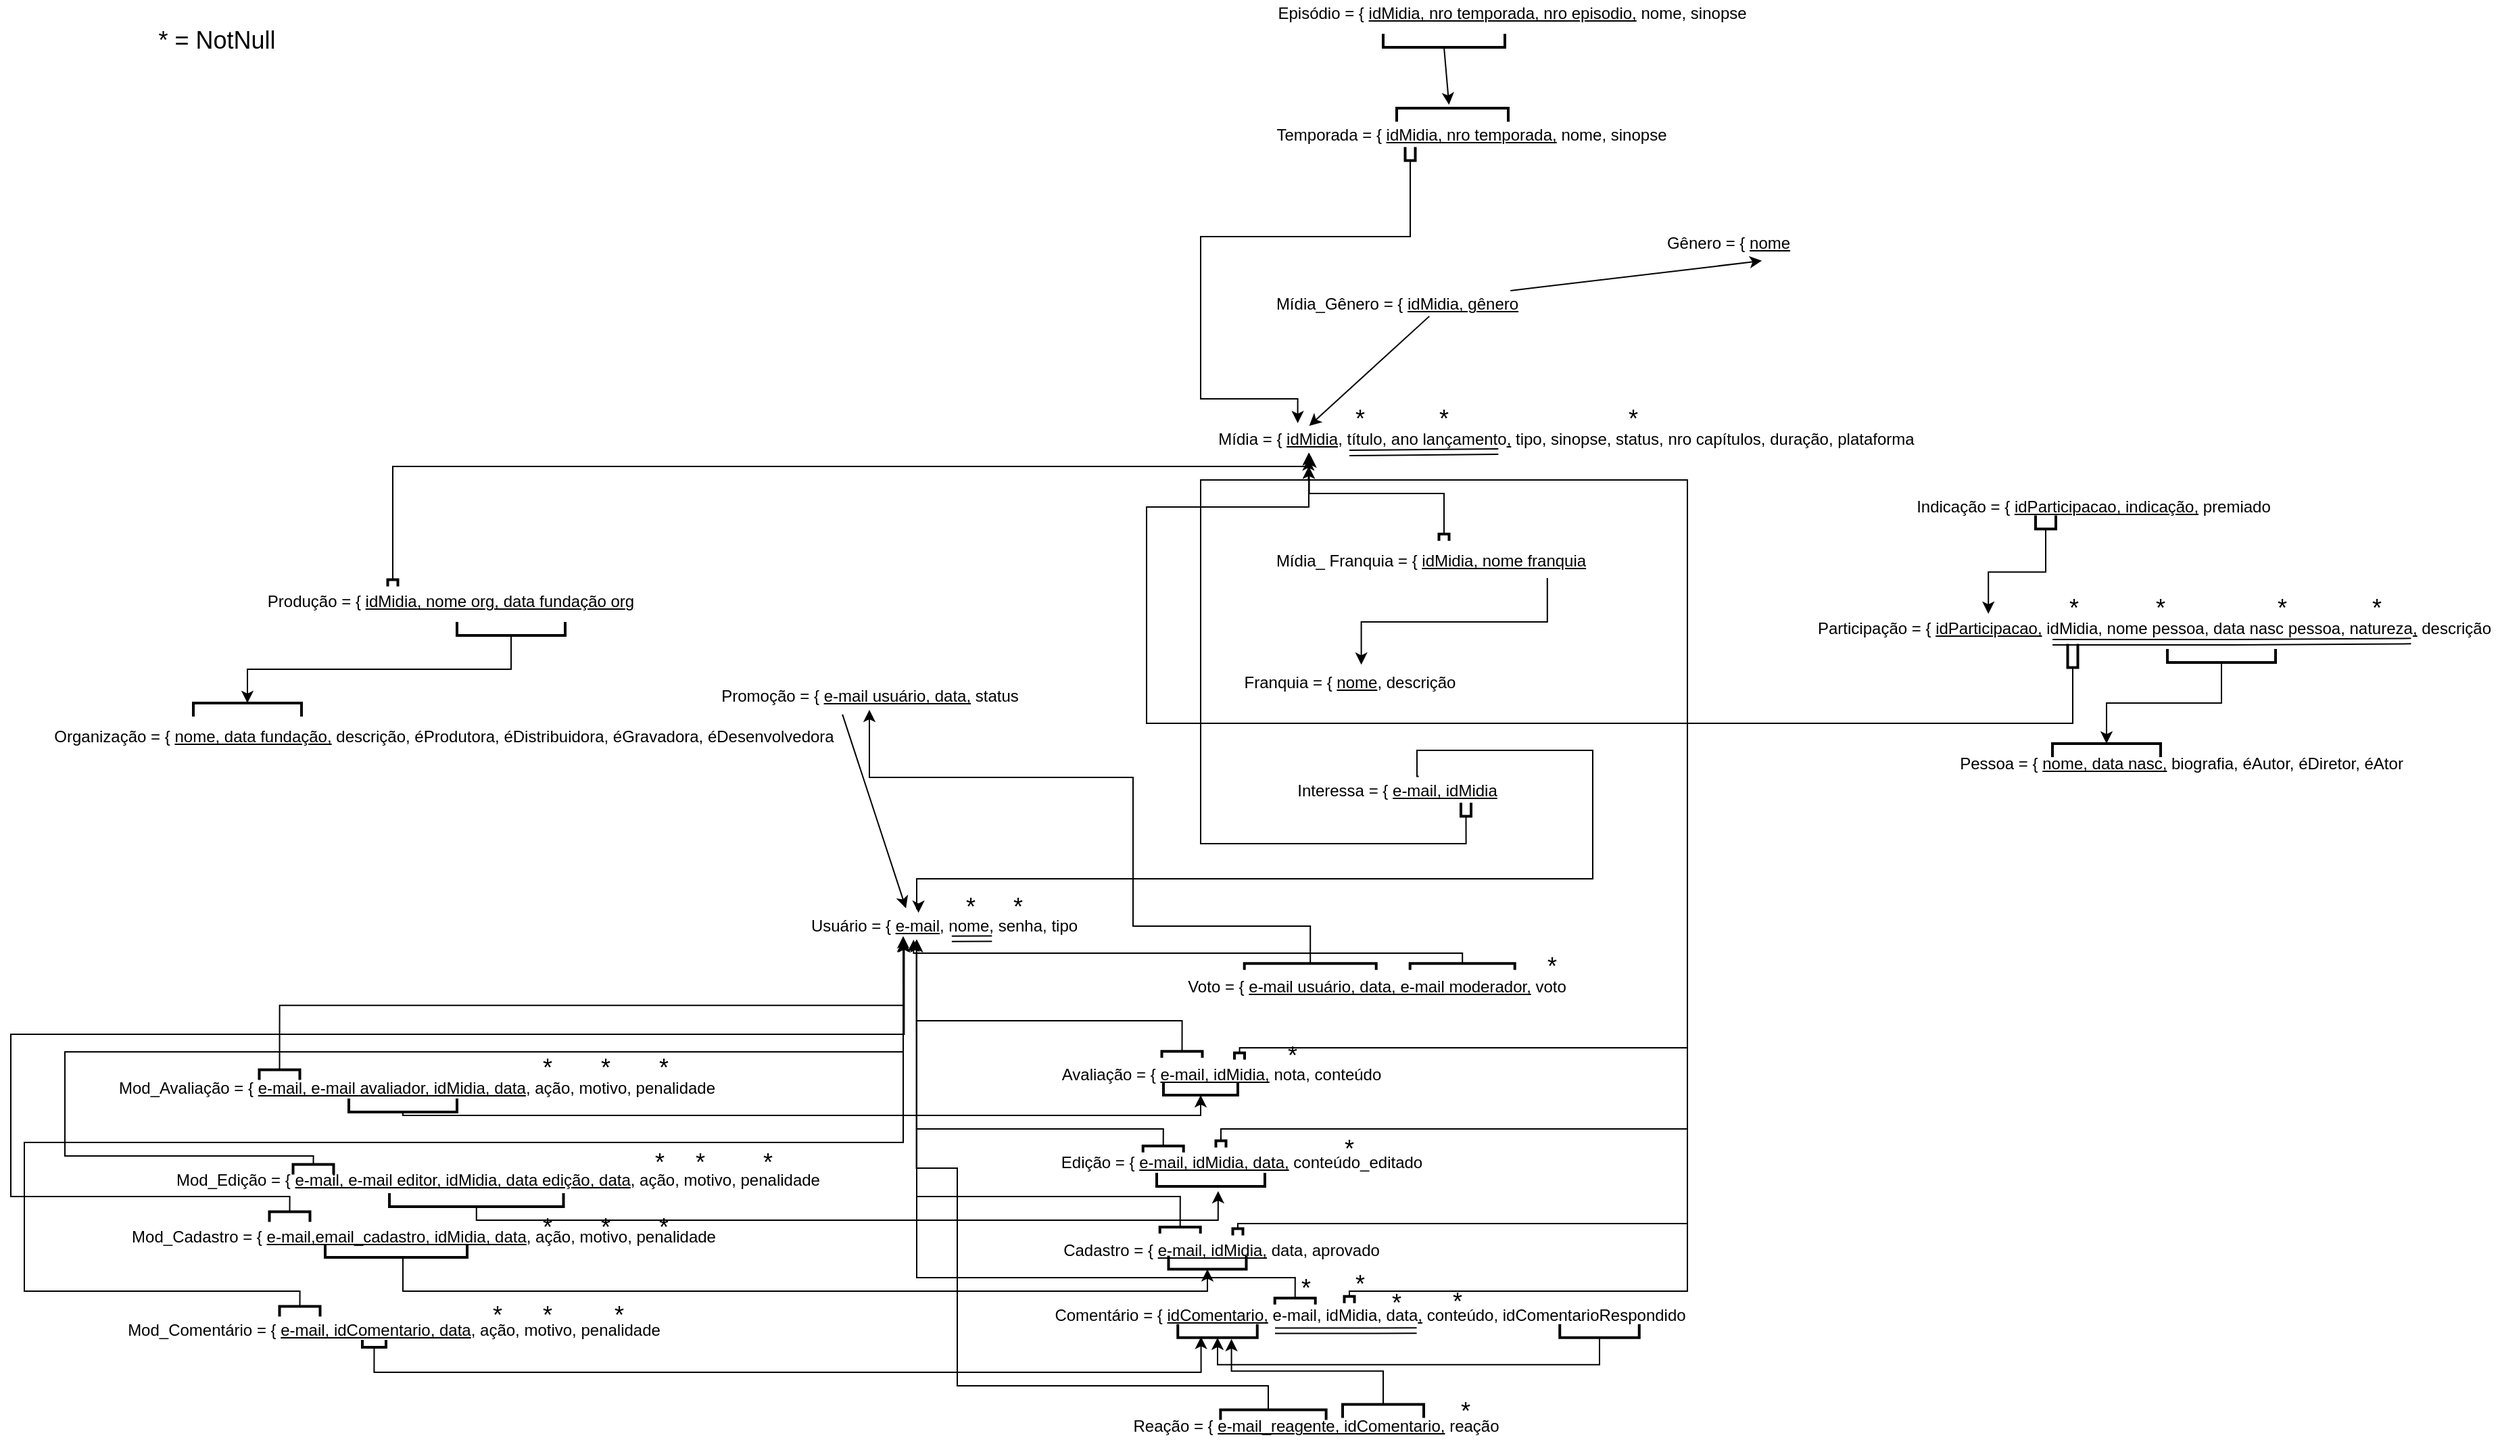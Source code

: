 <mxfile version="20.0.4" type="device"><diagram id="qE5OyiK95qdt-soTmMKB" name="Page-1"><mxGraphModel dx="1751" dy="1570" grid="1" gridSize="10" guides="1" tooltips="1" connect="1" arrows="1" fold="1" page="1" pageScale="1" pageWidth="827" pageHeight="1169" math="0" shadow="0"><root><mxCell id="0"/><mxCell id="1" parent="0"/><mxCell id="_xuwV5NtU6URQ3Fr9NLW-134" value="Usuário = { &lt;u&gt;e-mail&lt;/u&gt;, nome, senha, tipo" style="text;html=1;align=center;verticalAlign=middle;resizable=0;points=[];autosize=1;strokeColor=none;fillColor=none;" parent="1" vertex="1"><mxGeometry x="-240" y="530" width="220" height="20" as="geometry"/></mxCell><mxCell id="_xuwV5NtU6URQ3Fr9NLW-135" value="Mídia = { &lt;u&gt;idMidia&lt;/u&gt;,&amp;nbsp;título, ano lançamento&lt;u&gt;,&lt;/u&gt; tipo, sinopse, status, nro capítulos, duração, plataforma" style="text;html=1;align=center;verticalAlign=middle;resizable=0;points=[];autosize=1;strokeColor=none;fillColor=none;" parent="1" vertex="1"><mxGeometry x="65" y="170" width="530" height="20" as="geometry"/></mxCell><mxCell id="_xuwV5NtU6URQ3Fr9NLW-136" value="Gênero = { &lt;u&gt;nome&lt;br&gt;&lt;/u&gt;" style="text;html=1;align=center;verticalAlign=middle;resizable=0;points=[];autosize=1;strokeColor=none;fillColor=none;" parent="1" vertex="1"><mxGeometry x="395" y="25" width="110" height="20" as="geometry"/></mxCell><mxCell id="_xuwV5NtU6URQ3Fr9NLW-137" value="Temporada = { &lt;u&gt;idMidia, nro temporada,&lt;/u&gt; nome, sinopse" style="text;html=1;align=center;verticalAlign=middle;resizable=0;points=[];autosize=1;strokeColor=none;fillColor=none;" parent="1" vertex="1"><mxGeometry x="110" y="-55" width="300" height="20" as="geometry"/></mxCell><mxCell id="_xuwV5NtU6URQ3Fr9NLW-138" value="Episódio = { &lt;u&gt;idMidia, nro temporada, nro episodio,&lt;/u&gt; nome, sinopse" style="text;html=1;align=center;verticalAlign=middle;resizable=0;points=[];autosize=1;strokeColor=none;fillColor=none;" parent="1" vertex="1"><mxGeometry x="110" y="-145" width="360" height="20" as="geometry"/></mxCell><mxCell id="_xuwV5NtU6URQ3Fr9NLW-139" value="Franquia = { &lt;u&gt;nome&lt;/u&gt;, descrição" style="text;html=1;align=center;verticalAlign=middle;resizable=0;points=[];autosize=1;strokeColor=none;fillColor=none;" parent="1" vertex="1"><mxGeometry x="80" y="350" width="180" height="20" as="geometry"/></mxCell><mxCell id="_xuwV5NtU6URQ3Fr9NLW-140" value="Mídia_ Franquia = { &lt;u&gt;idMidia, nome franquia&lt;/u&gt;" style="text;html=1;align=center;verticalAlign=middle;resizable=0;points=[];autosize=1;strokeColor=none;fillColor=none;" parent="1" vertex="1"><mxGeometry x="110" y="260" width="240" height="20" as="geometry"/></mxCell><mxCell id="_xuwV5NtU6URQ3Fr9NLW-141" value="Pessoa = { &lt;u&gt;nome, data nasc,&lt;/u&gt; biografia, éAutor, éDiretor, éAtor" style="text;html=1;align=center;verticalAlign=middle;resizable=0;points=[];autosize=1;strokeColor=none;fillColor=none;" parent="1" vertex="1"><mxGeometry x="615" y="410" width="340" height="20" as="geometry"/></mxCell><mxCell id="_xuwV5NtU6URQ3Fr9NLW-144" value="Participação = { &lt;u&gt;idParticipacao,&lt;/u&gt; idMidia, nome pessoa, data nasc pessoa, natureza&lt;u&gt;,&lt;/u&gt; descrição" style="text;html=1;align=center;verticalAlign=middle;resizable=0;points=[];autosize=1;strokeColor=none;fillColor=none;" parent="1" vertex="1"><mxGeometry x="510" y="310" width="510" height="20" as="geometry"/></mxCell><mxCell id="_xuwV5NtU6URQ3Fr9NLW-145" value="Indicação = { &lt;u&gt;idParticipacao, indicação,&lt;/u&gt;&amp;nbsp;premiado" style="text;html=1;align=center;verticalAlign=middle;resizable=0;points=[];autosize=1;strokeColor=none;fillColor=none;" parent="1" vertex="1"><mxGeometry x="580" y="220" width="280" height="20" as="geometry"/></mxCell><mxCell id="_xuwV5NtU6URQ3Fr9NLW-146" value="Organização = { &lt;u&gt;nome, data fundação,&lt;/u&gt; descrição, éProdutora, éDistribuidora, éGravadora, éDesenvolvedora" style="text;html=1;align=center;verticalAlign=middle;resizable=0;points=[];autosize=1;strokeColor=none;fillColor=none;" parent="1" vertex="1"><mxGeometry x="-795" y="390" width="590" height="20" as="geometry"/></mxCell><mxCell id="_xuwV5NtU6URQ3Fr9NLW-148" value="Produção = { &lt;u&gt;idMidia, nome org, data fundação org&lt;/u&gt;" style="text;html=1;align=center;verticalAlign=middle;resizable=0;points=[];autosize=1;strokeColor=none;fillColor=none;" parent="1" vertex="1"><mxGeometry x="-640" y="290" width="290" height="20" as="geometry"/></mxCell><mxCell id="_xuwV5NtU6URQ3Fr9NLW-149" value="Avaliação = { &lt;u&gt;e-mail, idMidia,&lt;/u&gt; nota, conteúdo" style="text;html=1;align=center;verticalAlign=middle;resizable=0;points=[];autosize=1;strokeColor=none;fillColor=none;" parent="1" vertex="1"><mxGeometry x="-50" y="640" width="250" height="20" as="geometry"/></mxCell><mxCell id="_xuwV5NtU6URQ3Fr9NLW-153" value="Interessa = { &lt;u&gt;e-mail, idMidia&lt;/u&gt;" style="text;html=1;align=center;verticalAlign=middle;resizable=0;points=[];autosize=1;strokeColor=none;fillColor=none;" parent="1" vertex="1"><mxGeometry x="125" y="430" width="160" height="20" as="geometry"/></mxCell><mxCell id="_xuwV5NtU6URQ3Fr9NLW-154" value="Edição = { &lt;u&gt;e-mail, idMidia, data,&lt;/u&gt; conteúdo_editado" style="text;html=1;align=center;verticalAlign=middle;resizable=0;points=[];autosize=1;strokeColor=none;fillColor=none;" parent="1" vertex="1"><mxGeometry x="-50" y="705" width="280" height="20" as="geometry"/></mxCell><mxCell id="_xuwV5NtU6URQ3Fr9NLW-156" value="Cadastro = { &lt;u&gt;e-mail, idMidia,&lt;/u&gt; data, aprovado" style="text;html=1;align=center;verticalAlign=middle;resizable=0;points=[];autosize=1;strokeColor=none;fillColor=none;" parent="1" vertex="1"><mxGeometry x="-50" y="770" width="250" height="20" as="geometry"/></mxCell><mxCell id="_xuwV5NtU6URQ3Fr9NLW-157" value="Comentário = { &lt;u&gt;idComentario,&lt;/u&gt; e-mail, idMidia, data&lt;u&gt;,&lt;/u&gt; conteúdo, idComentarioRespondido" style="text;html=1;align=center;verticalAlign=middle;resizable=0;points=[];autosize=1;strokeColor=none;fillColor=none;" parent="1" vertex="1"><mxGeometry x="-60" y="812.5" width="490" height="30" as="geometry"/></mxCell><mxCell id="_xuwV5NtU6URQ3Fr9NLW-158" value="Reação = { &lt;u&gt;e-mail_reagente, idComentario,&lt;/u&gt; reação" style="text;html=1;align=center;verticalAlign=middle;resizable=0;points=[];autosize=1;strokeColor=none;fillColor=none;" parent="1" vertex="1"><mxGeometry y="895" width="290" height="30" as="geometry"/></mxCell><mxCell id="_xuwV5NtU6URQ3Fr9NLW-159" value="Promoção = { &lt;u&gt;e-mail usuário, data,&lt;/u&gt; status" style="text;html=1;align=center;verticalAlign=middle;resizable=0;points=[];autosize=1;strokeColor=none;fillColor=none;" parent="1" vertex="1"><mxGeometry x="-305" y="360" width="240" height="20" as="geometry"/></mxCell><mxCell id="_xuwV5NtU6URQ3Fr9NLW-160" value="Voto = { &lt;u&gt;e-mail usuário, data, e-mail moderador,&lt;/u&gt; voto" style="text;html=1;align=center;verticalAlign=middle;resizable=0;points=[];autosize=1;strokeColor=none;fillColor=none;" parent="1" vertex="1"><mxGeometry x="40" y="575" width="300" height="20" as="geometry"/></mxCell><mxCell id="_xuwV5NtU6URQ3Fr9NLW-161" value="Mod_Cadastro = { &lt;u&gt;e-mail,email_cadastro, idMidia, data&lt;/u&gt;, ação, motivo, penalidade" style="text;html=1;align=center;verticalAlign=middle;resizable=0;points=[];autosize=1;strokeColor=none;fillColor=none;" parent="1" vertex="1"><mxGeometry x="-740" y="760" width="450" height="20" as="geometry"/></mxCell><mxCell id="_xuwV5NtU6URQ3Fr9NLW-163" value="Mod_Edição = { &lt;u&gt;e-mail, e-mail editor, idMidia, data edição, data&lt;/u&gt;, ação, motivo, penalidade" style="text;html=1;align=center;verticalAlign=middle;resizable=0;points=[];autosize=1;strokeColor=none;fillColor=none;" parent="1" vertex="1"><mxGeometry x="-705" y="717.5" width="490" height="20" as="geometry"/></mxCell><mxCell id="_xuwV5NtU6URQ3Fr9NLW-164" value="Mod_Avaliação = { &lt;u&gt;e-mail, e-mail avaliador, idMidia, data&lt;/u&gt;, ação, motivo, penalidade" style="text;html=1;align=center;verticalAlign=middle;resizable=0;points=[];autosize=1;strokeColor=none;fillColor=none;" parent="1" vertex="1"><mxGeometry x="-750" y="650" width="460" height="20" as="geometry"/></mxCell><mxCell id="_xuwV5NtU6URQ3Fr9NLW-165" value="Mod_Comentário = { &lt;u&gt;e-mail, idComentario, data&lt;/u&gt;, ação, motivo, penalidade" style="text;html=1;align=center;verticalAlign=middle;resizable=0;points=[];autosize=1;strokeColor=none;fillColor=none;" parent="1" vertex="1"><mxGeometry x="-747.5" y="824.38" width="420" height="30" as="geometry"/></mxCell><mxCell id="_xuwV5NtU6URQ3Fr9NLW-212" value="" style="strokeWidth=2;html=1;shape=mxgraph.flowchart.annotation_1;align=left;pointerEvents=1;rotation=-90;" parent="1" vertex="1"><mxGeometry x="235" y="-160" width="10" height="90" as="geometry"/></mxCell><mxCell id="_xuwV5NtU6URQ3Fr9NLW-214" value="" style="strokeWidth=2;html=1;shape=mxgraph.flowchart.annotation_1;align=left;pointerEvents=1;rotation=90;" parent="1" vertex="1"><mxGeometry x="241.25" y="-101.25" width="10" height="82.5" as="geometry"/></mxCell><mxCell id="_xuwV5NtU6URQ3Fr9NLW-215" value="" style="endArrow=classic;html=1;rounded=0;exitX=0;exitY=0.5;exitDx=0;exitDy=0;exitPerimeter=0;entryX=-0.25;entryY=0.531;entryDx=0;entryDy=0;entryPerimeter=0;" parent="1" source="_xuwV5NtU6URQ3Fr9NLW-212" target="_xuwV5NtU6URQ3Fr9NLW-214" edge="1"><mxGeometry width="50" height="50" relative="1" as="geometry"><mxPoint x="-80" y="-75" as="sourcePoint"/><mxPoint x="-30" y="-125" as="targetPoint"/></mxGeometry></mxCell><mxCell id="_xuwV5NtU6URQ3Fr9NLW-221" value="" style="endArrow=classic;html=1;rounded=0;exitX=0.86;exitY=1.125;exitDx=0;exitDy=0;exitPerimeter=0;entryX=0.549;entryY=-0.167;entryDx=0;entryDy=0;entryPerimeter=0;edgeStyle=orthogonalEdgeStyle;" parent="1" source="_xuwV5NtU6URQ3Fr9NLW-140" target="_xuwV5NtU6URQ3Fr9NLW-139" edge="1"><mxGeometry width="50" height="50" relative="1" as="geometry"><mxPoint x="360" y="360" as="sourcePoint"/><mxPoint x="410" y="310" as="targetPoint"/></mxGeometry></mxCell><mxCell id="_xuwV5NtU6URQ3Fr9NLW-226" value="" style="strokeWidth=2;html=1;shape=mxgraph.flowchart.annotation_1;align=left;pointerEvents=1;rotation=-90;" parent="1" vertex="1"><mxGeometry x="810" y="300" width="10" height="80" as="geometry"/></mxCell><mxCell id="_xuwV5NtU6URQ3Fr9NLW-228" value="" style="strokeWidth=2;html=1;shape=mxgraph.flowchart.annotation_1;align=left;pointerEvents=1;rotation=90;" parent="1" vertex="1"><mxGeometry x="725" y="370" width="10" height="80" as="geometry"/></mxCell><mxCell id="_xuwV5NtU6URQ3Fr9NLW-231" value="" style="endArrow=classic;html=1;rounded=0;exitX=0;exitY=0.5;exitDx=0;exitDy=0;exitPerimeter=0;entryX=0;entryY=0.5;entryDx=0;entryDy=0;entryPerimeter=0;edgeStyle=orthogonalEdgeStyle;" parent="1" source="_xuwV5NtU6URQ3Fr9NLW-226" target="_xuwV5NtU6URQ3Fr9NLW-228" edge="1"><mxGeometry width="50" height="50" relative="1" as="geometry"><mxPoint x="890" y="410" as="sourcePoint"/><mxPoint x="940" y="360" as="targetPoint"/></mxGeometry></mxCell><mxCell id="s0tvifd_uPeFzUrOYhh6-64" style="edgeStyle=orthogonalEdgeStyle;rounded=0;orthogonalLoop=1;jettySize=auto;html=1;exitX=0;exitY=0.5;exitDx=0;exitDy=0;exitPerimeter=0;entryX=0.26;entryY=-0.052;entryDx=0;entryDy=0;entryPerimeter=0;" parent="1" source="_xuwV5NtU6URQ3Fr9NLW-233" target="_xuwV5NtU6URQ3Fr9NLW-144" edge="1"><mxGeometry relative="1" as="geometry"/></mxCell><mxCell id="_xuwV5NtU6URQ3Fr9NLW-233" value="" style="strokeWidth=2;html=1;shape=mxgraph.flowchart.annotation_1;align=left;pointerEvents=1;rotation=-90;" parent="1" vertex="1"><mxGeometry x="680" y="233.75" width="10" height="15" as="geometry"/></mxCell><mxCell id="_xuwV5NtU6URQ3Fr9NLW-244" style="edgeStyle=orthogonalEdgeStyle;rounded=0;orthogonalLoop=1;jettySize=auto;html=1;exitX=0;exitY=0.5;exitDx=0;exitDy=0;exitPerimeter=0;entryX=0;entryY=0.5;entryDx=0;entryDy=0;entryPerimeter=0;" parent="1" source="_xuwV5NtU6URQ3Fr9NLW-240" target="_xuwV5NtU6URQ3Fr9NLW-242" edge="1"><mxGeometry relative="1" as="geometry"/></mxCell><mxCell id="_xuwV5NtU6URQ3Fr9NLW-240" value="" style="strokeWidth=2;html=1;shape=mxgraph.flowchart.annotation_1;align=left;pointerEvents=1;rotation=-90;" parent="1" vertex="1"><mxGeometry x="-455" y="280" width="10" height="80" as="geometry"/></mxCell><mxCell id="_xuwV5NtU6URQ3Fr9NLW-242" value="" style="strokeWidth=2;html=1;shape=mxgraph.flowchart.annotation_1;align=left;pointerEvents=1;rotation=90;" parent="1" vertex="1"><mxGeometry x="-650" y="340" width="10" height="80" as="geometry"/></mxCell><mxCell id="_xuwV5NtU6URQ3Fr9NLW-248" value="" style="endArrow=classic;html=1;rounded=0;exitX=0.602;exitY=-0.036;exitDx=0;exitDy=0;exitPerimeter=0;entryX=0.415;entryY=0.008;entryDx=0;entryDy=0;entryPerimeter=0;edgeStyle=orthogonalEdgeStyle;" parent="1" source="_xuwV5NtU6URQ3Fr9NLW-153" target="_xuwV5NtU6URQ3Fr9NLW-134" edge="1"><mxGeometry width="50" height="50" relative="1" as="geometry"><mxPoint x="310" y="430" as="sourcePoint"/><mxPoint x="170" y="550" as="targetPoint"/><Array as="points"><mxPoint x="220" y="429"/><mxPoint x="220" y="410"/><mxPoint x="350" y="410"/><mxPoint x="350" y="505"/><mxPoint x="-150" y="505"/><mxPoint x="-150" y="527"/><mxPoint x="-149" y="527"/></Array></mxGeometry></mxCell><mxCell id="_xuwV5NtU6URQ3Fr9NLW-282" value="" style="strokeWidth=2;html=1;shape=mxgraph.flowchart.annotation_1;align=left;pointerEvents=1;rotation=-90;" parent="1" vertex="1"><mxGeometry x="55" y="632.5" width="10" height="55" as="geometry"/></mxCell><mxCell id="_xuwV5NtU6URQ3Fr9NLW-284" value="" style="strokeWidth=2;html=1;shape=mxgraph.flowchart.annotation_1;align=left;pointerEvents=1;rotation=-90;" parent="1" vertex="1"><mxGeometry x="62.5" y="687.5" width="10" height="80" as="geometry"/></mxCell><mxCell id="_xuwV5NtU6URQ3Fr9NLW-285" value="" style="strokeWidth=2;html=1;shape=mxgraph.flowchart.annotation_1;align=left;pointerEvents=1;rotation=-90;" parent="1" vertex="1"><mxGeometry x="60" y="760" width="10" height="57.5" as="geometry"/></mxCell><mxCell id="_xuwV5NtU6URQ3Fr9NLW-287" value="" style="strokeWidth=2;html=1;shape=mxgraph.flowchart.annotation_1;align=left;pointerEvents=1;rotation=-90;" parent="1" vertex="1"><mxGeometry x="67.5" y="810" width="10" height="58.75" as="geometry"/></mxCell><mxCell id="_xuwV5NtU6URQ3Fr9NLW-288" value="" style="strokeWidth=2;html=1;shape=mxgraph.flowchart.annotation_1;align=left;pointerEvents=1;rotation=-90;" parent="1" vertex="1"><mxGeometry x="-554.07" y="840" width="5.62" height="17.5" as="geometry"/></mxCell><mxCell id="_xuwV5NtU6URQ3Fr9NLW-290" value="" style="strokeWidth=2;html=1;shape=mxgraph.flowchart.annotation_1;align=left;pointerEvents=1;rotation=-90;" parent="1" vertex="1"><mxGeometry x="-540" y="727.5" width="10" height="105" as="geometry"/></mxCell><mxCell id="_xuwV5NtU6URQ3Fr9NLW-291" value="" style="strokeWidth=2;html=1;shape=mxgraph.flowchart.annotation_1;align=left;pointerEvents=1;rotation=-90;" parent="1" vertex="1"><mxGeometry x="-480.62" y="678.13" width="10" height="128.75" as="geometry"/></mxCell><mxCell id="_xuwV5NtU6URQ3Fr9NLW-292" value="" style="strokeWidth=2;html=1;shape=mxgraph.flowchart.annotation_1;align=left;pointerEvents=1;rotation=-90;" parent="1" vertex="1"><mxGeometry x="-535" y="632.5" width="10" height="80" as="geometry"/></mxCell><mxCell id="_xuwV5NtU6URQ3Fr9NLW-293" value="" style="endArrow=classic;html=1;rounded=0;exitX=0;exitY=0.5;exitDx=0;exitDy=0;exitPerimeter=0;entryX=0;entryY=0.5;entryDx=0;entryDy=0;entryPerimeter=0;edgeStyle=orthogonalEdgeStyle;" parent="1" source="_xuwV5NtU6URQ3Fr9NLW-292" target="_xuwV5NtU6URQ3Fr9NLW-282" edge="1"><mxGeometry width="50" height="50" relative="1" as="geometry"><mxPoint x="-330" y="600" as="sourcePoint"/><mxPoint x="-280" y="550" as="targetPoint"/><Array as="points"><mxPoint x="60" y="680"/></Array></mxGeometry></mxCell><mxCell id="_xuwV5NtU6URQ3Fr9NLW-295" value="" style="endArrow=classic;html=1;rounded=0;exitX=0;exitY=0.5;exitDx=0;exitDy=0;exitPerimeter=0;entryX=-0.35;entryY=0.568;entryDx=0;entryDy=0;entryPerimeter=0;edgeStyle=orthogonalEdgeStyle;" parent="1" source="_xuwV5NtU6URQ3Fr9NLW-291" target="_xuwV5NtU6URQ3Fr9NLW-284" edge="1"><mxGeometry width="50" height="50" relative="1" as="geometry"><mxPoint x="-270" y="630" as="sourcePoint"/><mxPoint x="-220" y="580" as="targetPoint"/></mxGeometry></mxCell><mxCell id="_xuwV5NtU6URQ3Fr9NLW-296" value="" style="endArrow=classic;html=1;rounded=0;exitX=0;exitY=0.5;exitDx=0;exitDy=0;exitPerimeter=0;entryX=0;entryY=0.5;entryDx=0;entryDy=0;entryPerimeter=0;edgeStyle=orthogonalEdgeStyle;" parent="1" source="_xuwV5NtU6URQ3Fr9NLW-290" target="_xuwV5NtU6URQ3Fr9NLW-285" edge="1"><mxGeometry width="50" height="50" relative="1" as="geometry"><mxPoint x="-210" y="610" as="sourcePoint"/><mxPoint x="-160" y="560" as="targetPoint"/><Array as="points"><mxPoint x="-530" y="785"/><mxPoint x="-530" y="810"/><mxPoint x="65" y="810"/></Array></mxGeometry></mxCell><mxCell id="_xuwV5NtU6URQ3Fr9NLW-297" value="" style="endArrow=classic;html=1;rounded=0;exitX=0;exitY=0.5;exitDx=0;exitDy=0;exitPerimeter=0;entryX=0.061;entryY=0.292;entryDx=0;entryDy=0;entryPerimeter=0;edgeStyle=orthogonalEdgeStyle;" parent="1" source="_xuwV5NtU6URQ3Fr9NLW-288" target="_xuwV5NtU6URQ3Fr9NLW-287" edge="1"><mxGeometry width="50" height="50" relative="1" as="geometry"><mxPoint x="-260" y="620" as="sourcePoint"/><mxPoint x="-210" y="570" as="targetPoint"/><Array as="points"><mxPoint x="-493" y="870"/><mxPoint x="60" y="870"/><mxPoint x="60" y="844"/></Array></mxGeometry></mxCell><mxCell id="_xuwV5NtU6URQ3Fr9NLW-300" style="edgeStyle=orthogonalEdgeStyle;rounded=0;orthogonalLoop=1;jettySize=auto;html=1;exitX=0;exitY=0.5;exitDx=0;exitDy=0;exitPerimeter=0;entryX=-0.1;entryY=0.675;entryDx=0;entryDy=0;entryPerimeter=0;" parent="1" source="_xuwV5NtU6URQ3Fr9NLW-299" target="_xuwV5NtU6URQ3Fr9NLW-287" edge="1"><mxGeometry relative="1" as="geometry"/></mxCell><mxCell id="_xuwV5NtU6URQ3Fr9NLW-299" value="" style="strokeWidth=2;html=1;shape=mxgraph.flowchart.annotation_1;align=left;pointerEvents=1;rotation=90;" parent="1" vertex="1"><mxGeometry x="190" y="868.75" width="10" height="60" as="geometry"/></mxCell><mxCell id="_xuwV5NtU6URQ3Fr9NLW-301" value="" style="endArrow=classic;html=1;rounded=0;exitX=0.417;exitY=1.172;exitDx=0;exitDy=0;exitPerimeter=0;entryX=0.373;entryY=-0.158;entryDx=0;entryDy=0;entryPerimeter=0;" parent="1" source="_xuwV5NtU6URQ3Fr9NLW-159" target="_xuwV5NtU6URQ3Fr9NLW-134" edge="1"><mxGeometry width="50" height="50" relative="1" as="geometry"><mxPoint x="-300" y="570" as="sourcePoint"/><mxPoint x="-250" y="520" as="targetPoint"/></mxGeometry></mxCell><mxCell id="s0tvifd_uPeFzUrOYhh6-1" value="Mídia_Gênero = { &lt;u&gt;idMidia, gênero&lt;br&gt;&lt;/u&gt;" style="text;html=1;align=center;verticalAlign=middle;resizable=0;points=[];autosize=1;strokeColor=none;fillColor=none;" parent="1" vertex="1"><mxGeometry x="110" y="70" width="190" height="20" as="geometry"/></mxCell><mxCell id="s0tvifd_uPeFzUrOYhh6-2" value="" style="endArrow=classic;html=1;rounded=0;entryX=0.728;entryY=1.144;entryDx=0;entryDy=0;entryPerimeter=0;" parent="1" source="s0tvifd_uPeFzUrOYhh6-1" target="_xuwV5NtU6URQ3Fr9NLW-136" edge="1"><mxGeometry width="50" height="50" relative="1" as="geometry"><mxPoint x="315" y="70" as="sourcePoint"/><mxPoint x="365" y="20" as="targetPoint"/></mxGeometry></mxCell><mxCell id="s0tvifd_uPeFzUrOYhh6-8" style="edgeStyle=orthogonalEdgeStyle;rounded=0;orthogonalLoop=1;jettySize=auto;html=1;exitX=0;exitY=0.5;exitDx=0;exitDy=0;exitPerimeter=0;" parent="1" source="s0tvifd_uPeFzUrOYhh6-7" edge="1"><mxGeometry relative="1" as="geometry"><mxPoint x="-160" y="550" as="targetPoint"/></mxGeometry></mxCell><mxCell id="s0tvifd_uPeFzUrOYhh6-7" value="" style="strokeWidth=2;html=1;shape=mxgraph.flowchart.annotation_1;align=left;pointerEvents=1;rotation=90;" parent="1" vertex="1"><mxGeometry x="-625" y="635" width="7.5" height="30" as="geometry"/></mxCell><mxCell id="s0tvifd_uPeFzUrOYhh6-10" style="edgeStyle=orthogonalEdgeStyle;rounded=0;orthogonalLoop=1;jettySize=auto;html=1;exitX=0;exitY=0.5;exitDx=0;exitDy=0;exitPerimeter=0;" parent="1" source="s0tvifd_uPeFzUrOYhh6-9" edge="1"><mxGeometry relative="1" as="geometry"><mxPoint x="-160" y="550" as="targetPoint"/><Array as="points"><mxPoint x="-596" y="710"/><mxPoint x="-780" y="710"/><mxPoint x="-780" y="633"/><mxPoint x="-160" y="633"/></Array></mxGeometry></mxCell><mxCell id="s0tvifd_uPeFzUrOYhh6-9" value="" style="strokeWidth=2;html=1;shape=mxgraph.flowchart.annotation_1;align=left;pointerEvents=1;rotation=90;" parent="1" vertex="1"><mxGeometry x="-600" y="705" width="7.5" height="30" as="geometry"/></mxCell><mxCell id="s0tvifd_uPeFzUrOYhh6-14" style="edgeStyle=orthogonalEdgeStyle;rounded=0;orthogonalLoop=1;jettySize=auto;html=1;exitX=0;exitY=0.5;exitDx=0;exitDy=0;exitPerimeter=0;entryX=0.367;entryY=1.02;entryDx=0;entryDy=0;entryPerimeter=0;" parent="1" source="s0tvifd_uPeFzUrOYhh6-11" target="_xuwV5NtU6URQ3Fr9NLW-134" edge="1"><mxGeometry relative="1" as="geometry"><Array as="points"><mxPoint x="-614" y="740"/><mxPoint x="-820" y="740"/><mxPoint x="-820" y="620"/><mxPoint x="-159" y="620"/></Array></mxGeometry></mxCell><mxCell id="s0tvifd_uPeFzUrOYhh6-11" value="" style="strokeWidth=2;html=1;shape=mxgraph.flowchart.annotation_1;align=left;pointerEvents=1;rotation=90;" parent="1" vertex="1"><mxGeometry x="-617.5" y="740" width="7.5" height="30" as="geometry"/></mxCell><mxCell id="s0tvifd_uPeFzUrOYhh6-15" style="edgeStyle=orthogonalEdgeStyle;rounded=0;orthogonalLoop=1;jettySize=auto;html=1;exitX=0;exitY=0.5;exitDx=0;exitDy=0;exitPerimeter=0;" parent="1" source="s0tvifd_uPeFzUrOYhh6-12" edge="1"><mxGeometry relative="1" as="geometry"><mxPoint x="-160" y="547.34" as="targetPoint"/><Array as="points"><mxPoint x="-606" y="810"/><mxPoint x="-810" y="810"/><mxPoint x="-810" y="700"/><mxPoint x="-160" y="700"/></Array></mxGeometry></mxCell><mxCell id="s0tvifd_uPeFzUrOYhh6-12" value="" style="strokeWidth=2;html=1;shape=mxgraph.flowchart.annotation_1;align=left;pointerEvents=1;rotation=90;" parent="1" vertex="1"><mxGeometry x="-610" y="810" width="7.5" height="30" as="geometry"/></mxCell><mxCell id="s0tvifd_uPeFzUrOYhh6-17" style="edgeStyle=orthogonalEdgeStyle;rounded=0;orthogonalLoop=1;jettySize=auto;html=1;exitX=0;exitY=0.5;exitDx=0;exitDy=0;exitPerimeter=0;entryX=0.408;entryY=1;entryDx=0;entryDy=0;entryPerimeter=0;" parent="1" source="s0tvifd_uPeFzUrOYhh6-16" target="_xuwV5NtU6URQ3Fr9NLW-134" edge="1"><mxGeometry relative="1" as="geometry"><Array as="points"><mxPoint x="110" y="898"/><mxPoint x="110" y="880"/><mxPoint x="-120" y="880"/><mxPoint x="-120" y="719"/><mxPoint x="-150" y="719"/></Array></mxGeometry></mxCell><mxCell id="s0tvifd_uPeFzUrOYhh6-16" value="" style="strokeWidth=2;html=1;shape=mxgraph.flowchart.annotation_1;align=left;pointerEvents=1;rotation=90;" parent="1" vertex="1"><mxGeometry x="110" y="862.5" width="7.5" height="78.12" as="geometry"/></mxCell><mxCell id="s0tvifd_uPeFzUrOYhh6-19" style="edgeStyle=orthogonalEdgeStyle;rounded=0;orthogonalLoop=1;jettySize=auto;html=1;exitX=0;exitY=0.5;exitDx=0;exitDy=0;exitPerimeter=0;" parent="1" source="s0tvifd_uPeFzUrOYhh6-18" edge="1"><mxGeometry relative="1" as="geometry"><mxPoint x="-150" y="550" as="targetPoint"/><Array as="points"><mxPoint x="130" y="800"/><mxPoint x="-150" y="800"/></Array></mxGeometry></mxCell><mxCell id="s0tvifd_uPeFzUrOYhh6-18" value="" style="strokeWidth=2;html=1;shape=mxgraph.flowchart.annotation_1;align=left;pointerEvents=1;rotation=90;" parent="1" vertex="1"><mxGeometry x="127.5" y="802.5" width="4.7" height="30" as="geometry"/></mxCell><mxCell id="s0tvifd_uPeFzUrOYhh6-21" style="edgeStyle=orthogonalEdgeStyle;rounded=0;orthogonalLoop=1;jettySize=auto;html=1;exitX=0;exitY=0.5;exitDx=0;exitDy=0;exitPerimeter=0;" parent="1" source="s0tvifd_uPeFzUrOYhh6-20" edge="1"><mxGeometry relative="1" as="geometry"><mxPoint x="-150" y="550" as="targetPoint"/><Array as="points"><mxPoint x="45" y="740"/><mxPoint x="-150" y="740"/></Array></mxGeometry></mxCell><mxCell id="s0tvifd_uPeFzUrOYhh6-20" value="" style="strokeWidth=2;html=1;shape=mxgraph.flowchart.annotation_1;align=left;pointerEvents=1;rotation=90;" parent="1" vertex="1"><mxGeometry x="42.5" y="750" width="4.7" height="30" as="geometry"/></mxCell><mxCell id="s0tvifd_uPeFzUrOYhh6-23" style="edgeStyle=orthogonalEdgeStyle;rounded=0;orthogonalLoop=1;jettySize=auto;html=1;exitX=0;exitY=0.5;exitDx=0;exitDy=0;exitPerimeter=0;" parent="1" source="s0tvifd_uPeFzUrOYhh6-22" edge="1"><mxGeometry relative="1" as="geometry"><mxPoint x="-150" y="550" as="targetPoint"/><Array as="points"><mxPoint x="32" y="690"/><mxPoint x="-150" y="690"/></Array></mxGeometry></mxCell><mxCell id="s0tvifd_uPeFzUrOYhh6-22" value="" style="strokeWidth=2;html=1;shape=mxgraph.flowchart.annotation_1;align=left;pointerEvents=1;rotation=90;" parent="1" vertex="1"><mxGeometry x="30.0" y="690" width="4.7" height="30" as="geometry"/></mxCell><mxCell id="s0tvifd_uPeFzUrOYhh6-25" style="edgeStyle=orthogonalEdgeStyle;rounded=0;orthogonalLoop=1;jettySize=auto;html=1;exitX=0;exitY=0.5;exitDx=0;exitDy=0;exitPerimeter=0;" parent="1" source="s0tvifd_uPeFzUrOYhh6-24" edge="1"><mxGeometry relative="1" as="geometry"><mxPoint x="-150" y="550" as="targetPoint"/><Array as="points"><mxPoint x="46" y="610"/><mxPoint x="-150" y="610"/></Array></mxGeometry></mxCell><mxCell id="s0tvifd_uPeFzUrOYhh6-24" value="" style="strokeWidth=2;html=1;shape=mxgraph.flowchart.annotation_1;align=left;pointerEvents=1;rotation=90;" parent="1" vertex="1"><mxGeometry x="43.9" y="620" width="4.7" height="30" as="geometry"/></mxCell><mxCell id="fCMXpYmMHDyI6GsVIQt--9" style="edgeStyle=orthogonalEdgeStyle;rounded=0;orthogonalLoop=1;jettySize=auto;html=1;exitX=0;exitY=0.5;exitDx=0;exitDy=0;exitPerimeter=0;" parent="1" source="s0tvifd_uPeFzUrOYhh6-26" target="_xuwV5NtU6URQ3Fr9NLW-159" edge="1"><mxGeometry relative="1" as="geometry"><mxPoint x="-170" y="400" as="targetPoint"/><Array as="points"><mxPoint x="141" y="540"/><mxPoint x="10" y="540"/><mxPoint x="10" y="430"/><mxPoint x="-185" y="430"/></Array></mxGeometry></mxCell><mxCell id="s0tvifd_uPeFzUrOYhh6-26" value="" style="strokeWidth=2;html=1;shape=mxgraph.flowchart.annotation_1;align=left;pointerEvents=1;rotation=90;" parent="1" vertex="1"><mxGeometry x="138.75" y="521.25" width="4.7" height="97.5" as="geometry"/></mxCell><mxCell id="s0tvifd_uPeFzUrOYhh6-29" style="edgeStyle=orthogonalEdgeStyle;rounded=0;orthogonalLoop=1;jettySize=auto;html=1;exitX=0;exitY=0.5;exitDx=0;exitDy=0;exitPerimeter=0;" parent="1" source="s0tvifd_uPeFzUrOYhh6-28" edge="1"><mxGeometry relative="1" as="geometry"><mxPoint x="-152.333" y="550" as="targetPoint"/><Array as="points"><mxPoint x="254" y="560"/><mxPoint x="-152" y="560"/></Array></mxGeometry></mxCell><mxCell id="s0tvifd_uPeFzUrOYhh6-28" value="" style="strokeWidth=2;html=1;shape=mxgraph.flowchart.annotation_1;align=left;pointerEvents=1;rotation=90;" parent="1" vertex="1"><mxGeometry x="251.25" y="531.25" width="4.7" height="77.5" as="geometry"/></mxCell><mxCell id="s0tvifd_uPeFzUrOYhh6-36" value="" style="endArrow=classic;html=1;rounded=0;exitX=0.627;exitY=0.947;exitDx=0;exitDy=0;exitPerimeter=0;entryX=0.142;entryY=0;entryDx=0;entryDy=0;entryPerimeter=0;" parent="1" source="s0tvifd_uPeFzUrOYhh6-1" target="_xuwV5NtU6URQ3Fr9NLW-135" edge="1"><mxGeometry width="50" height="50" relative="1" as="geometry"><mxPoint x="150" y="100" as="sourcePoint"/><mxPoint x="153.692" y="142.5" as="targetPoint"/></mxGeometry></mxCell><mxCell id="s0tvifd_uPeFzUrOYhh6-38" style="edgeStyle=orthogonalEdgeStyle;rounded=0;orthogonalLoop=1;jettySize=auto;html=1;exitX=0;exitY=0.5;exitDx=0;exitDy=0;exitPerimeter=0;entryX=0.126;entryY=-0.103;entryDx=0;entryDy=0;entryPerimeter=0;" parent="1" source="s0tvifd_uPeFzUrOYhh6-37" target="_xuwV5NtU6URQ3Fr9NLW-135" edge="1"><mxGeometry relative="1" as="geometry"><Array as="points"><mxPoint x="215" y="30"/><mxPoint x="60" y="30"/><mxPoint x="60" y="150"/><mxPoint x="132" y="150"/></Array></mxGeometry></mxCell><mxCell id="s0tvifd_uPeFzUrOYhh6-37" value="" style="strokeWidth=2;html=1;shape=mxgraph.flowchart.annotation_1;align=left;pointerEvents=1;rotation=90;direction=west;" parent="1" vertex="1"><mxGeometry x="210" y="-35" width="10" height="7.5" as="geometry"/></mxCell><mxCell id="s0tvifd_uPeFzUrOYhh6-42" style="edgeStyle=orthogonalEdgeStyle;rounded=0;orthogonalLoop=1;jettySize=auto;html=1;exitX=0;exitY=0.5;exitDx=0;exitDy=0;exitPerimeter=0;entryX=0.142;entryY=1;entryDx=0;entryDy=0;entryPerimeter=0;" parent="1" source="s0tvifd_uPeFzUrOYhh6-39" target="_xuwV5NtU6URQ3Fr9NLW-135" edge="1"><mxGeometry relative="1" as="geometry"/></mxCell><mxCell id="s0tvifd_uPeFzUrOYhh6-39" value="" style="strokeWidth=2;html=1;shape=mxgraph.flowchart.annotation_1;align=left;pointerEvents=1;rotation=90;direction=east;" parent="1" vertex="1"><mxGeometry x="237.5" y="248.75" width="5" height="7.5" as="geometry"/></mxCell><mxCell id="s0tvifd_uPeFzUrOYhh6-44" style="edgeStyle=orthogonalEdgeStyle;rounded=0;orthogonalLoop=1;jettySize=auto;html=1;exitX=0;exitY=0.5;exitDx=0;exitDy=0;exitPerimeter=0;entryX=0.141;entryY=1.2;entryDx=0;entryDy=0;entryPerimeter=0;" parent="1" source="s0tvifd_uPeFzUrOYhh6-43" target="_xuwV5NtU6URQ3Fr9NLW-135" edge="1"><mxGeometry relative="1" as="geometry"><Array as="points"><mxPoint x="256" y="479"/><mxPoint x="60" y="479"/><mxPoint x="60" y="210"/><mxPoint x="140" y="210"/></Array></mxGeometry></mxCell><mxCell id="s0tvifd_uPeFzUrOYhh6-43" value="" style="strokeWidth=2;html=1;shape=mxgraph.flowchart.annotation_1;align=left;pointerEvents=1;rotation=90;direction=west;" parent="1" vertex="1"><mxGeometry x="251.25" y="450" width="10" height="7.5" as="geometry"/></mxCell><mxCell id="s0tvifd_uPeFzUrOYhh6-47" style="edgeStyle=orthogonalEdgeStyle;rounded=0;orthogonalLoop=1;jettySize=auto;html=1;exitX=0;exitY=0.5;exitDx=0;exitDy=0;exitPerimeter=0;entryX=0.144;entryY=1.097;entryDx=0;entryDy=0;entryPerimeter=0;" parent="1" source="s0tvifd_uPeFzUrOYhh6-46" target="_xuwV5NtU6URQ3Fr9NLW-135" edge="1"><mxGeometry relative="1" as="geometry"><Array as="points"><mxPoint x="-537" y="200"/><mxPoint x="141" y="200"/></Array></mxGeometry></mxCell><mxCell id="s0tvifd_uPeFzUrOYhh6-46" value="" style="strokeWidth=2;html=1;shape=mxgraph.flowchart.annotation_1;align=left;pointerEvents=1;rotation=90;direction=east;" parent="1" vertex="1"><mxGeometry x="-540" y="282.5" width="5" height="7.5" as="geometry"/></mxCell><mxCell id="s0tvifd_uPeFzUrOYhh6-49" style="edgeStyle=orthogonalEdgeStyle;rounded=0;orthogonalLoop=1;jettySize=auto;html=1;exitX=0;exitY=0.5;exitDx=0;exitDy=0;exitPerimeter=0;" parent="1" source="s0tvifd_uPeFzUrOYhh6-48" edge="1"><mxGeometry relative="1" as="geometry"><mxPoint x="140" y="190" as="targetPoint"/><Array as="points"><mxPoint x="705" y="390"/><mxPoint x="20" y="390"/><mxPoint x="20" y="230"/><mxPoint x="140" y="230"/></Array></mxGeometry></mxCell><mxCell id="s0tvifd_uPeFzUrOYhh6-48" value="" style="strokeWidth=2;html=1;shape=mxgraph.flowchart.annotation_1;align=left;pointerEvents=1;rotation=90;direction=west;" parent="1" vertex="1"><mxGeometry x="696.25" y="336.25" width="17.5" height="7.5" as="geometry"/></mxCell><mxCell id="s0tvifd_uPeFzUrOYhh6-50" value="" style="shape=link;html=1;rounded=0;entryX=0.406;entryY=0.948;entryDx=0;entryDy=0;entryPerimeter=0;" parent="1" target="_xuwV5NtU6URQ3Fr9NLW-135" edge="1"><mxGeometry width="100" relative="1" as="geometry"><mxPoint x="170" y="190" as="sourcePoint"/><mxPoint x="270" y="190" as="targetPoint"/></mxGeometry></mxCell><mxCell id="s0tvifd_uPeFzUrOYhh6-54" value="" style="shape=link;html=1;rounded=0;entryX=0.873;entryY=0.959;entryDx=0;entryDy=0;entryPerimeter=0;" parent="1" target="_xuwV5NtU6URQ3Fr9NLW-144" edge="1"><mxGeometry width="100" relative="1" as="geometry"><mxPoint x="690" y="330" as="sourcePoint"/><mxPoint x="800.18" y="330.0" as="targetPoint"/><Array as="points"><mxPoint x="820" y="330"/></Array></mxGeometry></mxCell><mxCell id="s0tvifd_uPeFzUrOYhh6-77" style="edgeStyle=orthogonalEdgeStyle;rounded=0;orthogonalLoop=1;jettySize=auto;html=1;exitX=0;exitY=0.5;exitDx=0;exitDy=0;exitPerimeter=0;" parent="1" source="s0tvifd_uPeFzUrOYhh6-69" edge="1"><mxGeometry relative="1" as="geometry"><mxPoint x="140" y="190" as="targetPoint"/><Array as="points"><mxPoint x="89" y="630"/><mxPoint x="420" y="630"/><mxPoint x="420" y="210"/><mxPoint x="140" y="210"/></Array></mxGeometry></mxCell><mxCell id="s0tvifd_uPeFzUrOYhh6-69" value="" style="strokeWidth=2;html=1;shape=mxgraph.flowchart.annotation_1;align=left;pointerEvents=1;rotation=90;direction=east;" parent="1" vertex="1"><mxGeometry x="86.25" y="632.5" width="5" height="7.5" as="geometry"/></mxCell><mxCell id="s0tvifd_uPeFzUrOYhh6-76" style="edgeStyle=orthogonalEdgeStyle;rounded=0;orthogonalLoop=1;jettySize=auto;html=1;exitX=0;exitY=0.5;exitDx=0;exitDy=0;exitPerimeter=0;" parent="1" source="s0tvifd_uPeFzUrOYhh6-71" edge="1"><mxGeometry relative="1" as="geometry"><mxPoint x="140" y="190" as="targetPoint"/><Array as="points"><mxPoint x="75" y="690"/><mxPoint x="420" y="690"/><mxPoint x="420" y="210"/><mxPoint x="140" y="210"/></Array></mxGeometry></mxCell><mxCell id="s0tvifd_uPeFzUrOYhh6-71" value="" style="strokeWidth=2;html=1;shape=mxgraph.flowchart.annotation_1;align=left;pointerEvents=1;rotation=90;direction=east;" parent="1" vertex="1"><mxGeometry x="72.5" y="697.5" width="5" height="7.5" as="geometry"/></mxCell><mxCell id="s0tvifd_uPeFzUrOYhh6-75" style="edgeStyle=orthogonalEdgeStyle;rounded=0;orthogonalLoop=1;jettySize=auto;html=1;exitX=0;exitY=0.5;exitDx=0;exitDy=0;exitPerimeter=0;" parent="1" source="s0tvifd_uPeFzUrOYhh6-72" edge="1"><mxGeometry relative="1" as="geometry"><mxPoint x="140" y="200" as="targetPoint"/><Array as="points"><mxPoint x="88" y="760"/><mxPoint x="420" y="760"/><mxPoint x="420" y="210"/><mxPoint x="140" y="210"/></Array></mxGeometry></mxCell><mxCell id="s0tvifd_uPeFzUrOYhh6-72" value="" style="strokeWidth=2;html=1;shape=mxgraph.flowchart.annotation_1;align=left;pointerEvents=1;rotation=90;direction=east;" parent="1" vertex="1"><mxGeometry x="85" y="762.5" width="5" height="7.5" as="geometry"/></mxCell><mxCell id="s0tvifd_uPeFzUrOYhh6-74" style="edgeStyle=orthogonalEdgeStyle;rounded=0;orthogonalLoop=1;jettySize=auto;html=1;exitX=0;exitY=0.5;exitDx=0;exitDy=0;exitPerimeter=0;" parent="1" source="s0tvifd_uPeFzUrOYhh6-73" edge="1"><mxGeometry relative="1" as="geometry"><mxPoint x="140" y="200" as="targetPoint"/><Array as="points"><mxPoint x="170" y="810"/><mxPoint x="420" y="810"/><mxPoint x="420" y="210"/><mxPoint x="140" y="210"/></Array></mxGeometry></mxCell><mxCell id="s0tvifd_uPeFzUrOYhh6-73" value="" style="strokeWidth=2;html=1;shape=mxgraph.flowchart.annotation_1;align=left;pointerEvents=1;rotation=90;direction=east;" parent="1" vertex="1"><mxGeometry x="167.5" y="812.65" width="5" height="7.5" as="geometry"/></mxCell><mxCell id="fCMXpYmMHDyI6GsVIQt--1" value="" style="shape=link;html=1;rounded=0;exitX=0.527;exitY=0.971;exitDx=0;exitDy=0;exitPerimeter=0;entryX=0.662;entryY=0.965;entryDx=0;entryDy=0;entryPerimeter=0;" parent="1" source="_xuwV5NtU6URQ3Fr9NLW-134" target="_xuwV5NtU6URQ3Fr9NLW-134" edge="1"><mxGeometry width="100" relative="1" as="geometry"><mxPoint x="-120" y="550" as="sourcePoint"/><mxPoint x="-90" y="550" as="targetPoint"/><Array as="points"/></mxGeometry></mxCell><mxCell id="fCMXpYmMHDyI6GsVIQt--3" value="" style="shape=link;html=1;rounded=0;exitX=0.527;exitY=0.971;exitDx=0;exitDy=0;exitPerimeter=0;entryX=0.571;entryY=0.889;entryDx=0;entryDy=0;entryPerimeter=0;" parent="1" target="_xuwV5NtU6URQ3Fr9NLW-157" edge="1"><mxGeometry width="100" relative="1" as="geometry"><mxPoint x="115" y="839.29" as="sourcePoint"/><mxPoint x="144.7" y="839.17" as="targetPoint"/><Array as="points"/></mxGeometry></mxCell><mxCell id="fCMXpYmMHDyI6GsVIQt--7" style="edgeStyle=orthogonalEdgeStyle;rounded=0;orthogonalLoop=1;jettySize=auto;html=1;exitX=0;exitY=0.5;exitDx=0;exitDy=0;exitPerimeter=0;entryX=0;entryY=0.5;entryDx=0;entryDy=0;entryPerimeter=0;" parent="1" source="fCMXpYmMHDyI6GsVIQt--6" target="_xuwV5NtU6URQ3Fr9NLW-287" edge="1"><mxGeometry relative="1" as="geometry"/></mxCell><mxCell id="fCMXpYmMHDyI6GsVIQt--6" value="" style="strokeWidth=2;html=1;shape=mxgraph.flowchart.annotation_1;align=left;pointerEvents=1;rotation=-90;" parent="1" vertex="1"><mxGeometry x="350" y="810" width="10" height="58.75" as="geometry"/></mxCell><mxCell id="dCeWY87-sUy4HDppnuXt-1" value="&lt;font style=&quot;font-size: 18px;&quot;&gt;* = NotNull&lt;/font&gt;" style="text;html=1;strokeColor=none;fillColor=none;align=center;verticalAlign=middle;whiteSpace=wrap;rounded=0;" vertex="1" parent="1"><mxGeometry x="-765" y="-130" width="195" height="30" as="geometry"/></mxCell><mxCell id="dCeWY87-sUy4HDppnuXt-2" value="*" style="text;html=1;strokeColor=none;fillColor=none;align=center;verticalAlign=middle;whiteSpace=wrap;rounded=0;fontSize=18;" vertex="1" parent="1"><mxGeometry x="-120" y="521.25" width="20" height="10" as="geometry"/></mxCell><mxCell id="dCeWY87-sUy4HDppnuXt-4" value="*" style="text;html=1;strokeColor=none;fillColor=none;align=center;verticalAlign=middle;whiteSpace=wrap;rounded=0;fontSize=18;" vertex="1" parent="1"><mxGeometry x="-85" y="521.25" width="20" height="10" as="geometry"/></mxCell><mxCell id="dCeWY87-sUy4HDppnuXt-5" value="*" style="text;html=1;strokeColor=none;fillColor=none;align=center;verticalAlign=middle;whiteSpace=wrap;rounded=0;fontSize=18;" vertex="1" parent="1"><mxGeometry x="310" y="565" width="20" height="10" as="geometry"/></mxCell><mxCell id="dCeWY87-sUy4HDppnuXt-6" value="*" style="text;html=1;strokeColor=none;fillColor=none;align=center;verticalAlign=middle;whiteSpace=wrap;rounded=0;fontSize=18;" vertex="1" parent="1"><mxGeometry x="167.5" y="160" width="20" height="10" as="geometry"/></mxCell><mxCell id="dCeWY87-sUy4HDppnuXt-7" value="*" style="text;html=1;strokeColor=none;fillColor=none;align=center;verticalAlign=middle;whiteSpace=wrap;rounded=0;fontSize=18;" vertex="1" parent="1"><mxGeometry x="230" y="160" width="20" height="10" as="geometry"/></mxCell><mxCell id="dCeWY87-sUy4HDppnuXt-8" value="*" style="text;html=1;strokeColor=none;fillColor=none;align=center;verticalAlign=middle;whiteSpace=wrap;rounded=0;fontSize=18;" vertex="1" parent="1"><mxGeometry x="370" y="160" width="20" height="10" as="geometry"/></mxCell><mxCell id="dCeWY87-sUy4HDppnuXt-9" value="*" style="text;html=1;strokeColor=none;fillColor=none;align=center;verticalAlign=middle;whiteSpace=wrap;rounded=0;fontSize=18;" vertex="1" parent="1"><mxGeometry x="696.25" y="300" width="20" height="10" as="geometry"/></mxCell><mxCell id="dCeWY87-sUy4HDppnuXt-10" value="*" style="text;html=1;strokeColor=none;fillColor=none;align=center;verticalAlign=middle;whiteSpace=wrap;rounded=0;fontSize=18;" vertex="1" parent="1"><mxGeometry x="760" y="300" width="20" height="10" as="geometry"/></mxCell><mxCell id="dCeWY87-sUy4HDppnuXt-11" value="*" style="text;html=1;strokeColor=none;fillColor=none;align=center;verticalAlign=middle;whiteSpace=wrap;rounded=0;fontSize=18;" vertex="1" parent="1"><mxGeometry x="850" y="300" width="20" height="10" as="geometry"/></mxCell><mxCell id="dCeWY87-sUy4HDppnuXt-16" value="*" style="text;html=1;strokeColor=none;fillColor=none;align=center;verticalAlign=middle;whiteSpace=wrap;rounded=0;fontSize=18;" vertex="1" parent="1"><mxGeometry x="920" y="300" width="20" height="10" as="geometry"/></mxCell><mxCell id="dCeWY87-sUy4HDppnuXt-18" value="*" style="text;html=1;strokeColor=none;fillColor=none;align=center;verticalAlign=middle;whiteSpace=wrap;rounded=0;fontSize=18;" vertex="1" parent="1"><mxGeometry x="117.5" y="631.25" width="20" height="10" as="geometry"/></mxCell><mxCell id="dCeWY87-sUy4HDppnuXt-19" value="*" style="text;html=1;strokeColor=none;fillColor=none;align=center;verticalAlign=middle;whiteSpace=wrap;rounded=0;fontSize=18;" vertex="1" parent="1"><mxGeometry x="-433" y="640" width="20" height="10" as="geometry"/></mxCell><mxCell id="dCeWY87-sUy4HDppnuXt-20" value="*" style="text;html=1;strokeColor=none;fillColor=none;align=center;verticalAlign=middle;whiteSpace=wrap;rounded=0;fontSize=18;" vertex="1" parent="1"><mxGeometry x="-390" y="640" width="20" height="10" as="geometry"/></mxCell><mxCell id="dCeWY87-sUy4HDppnuXt-21" value="*" style="text;html=1;strokeColor=none;fillColor=none;align=center;verticalAlign=middle;whiteSpace=wrap;rounded=0;fontSize=18;" vertex="1" parent="1"><mxGeometry x="-347.5" y="640" width="20" height="10" as="geometry"/></mxCell><mxCell id="dCeWY87-sUy4HDppnuXt-22" value="*" style="text;html=1;strokeColor=none;fillColor=none;align=center;verticalAlign=middle;whiteSpace=wrap;rounded=0;fontSize=18;" vertex="1" parent="1"><mxGeometry x="-350" y="710" width="20" height="10" as="geometry"/></mxCell><mxCell id="dCeWY87-sUy4HDppnuXt-23" value="*" style="text;html=1;strokeColor=none;fillColor=none;align=center;verticalAlign=middle;whiteSpace=wrap;rounded=0;fontSize=18;" vertex="1" parent="1"><mxGeometry x="-320" y="710" width="20" height="10" as="geometry"/></mxCell><mxCell id="dCeWY87-sUy4HDppnuXt-24" value="*" style="text;html=1;strokeColor=none;fillColor=none;align=center;verticalAlign=middle;whiteSpace=wrap;rounded=0;fontSize=18;" vertex="1" parent="1"><mxGeometry x="-270" y="710" width="20" height="10" as="geometry"/></mxCell><mxCell id="dCeWY87-sUy4HDppnuXt-25" value="*" style="text;html=1;strokeColor=none;fillColor=none;align=center;verticalAlign=middle;whiteSpace=wrap;rounded=0;fontSize=18;" vertex="1" parent="1"><mxGeometry x="-347.5" y="757.5" width="20" height="10" as="geometry"/></mxCell><mxCell id="dCeWY87-sUy4HDppnuXt-26" value="*" style="text;html=1;strokeColor=none;fillColor=none;align=center;verticalAlign=middle;whiteSpace=wrap;rounded=0;fontSize=18;" vertex="1" parent="1"><mxGeometry x="-390" y="757.5" width="20" height="10" as="geometry"/></mxCell><mxCell id="dCeWY87-sUy4HDppnuXt-29" value="*" style="text;html=1;strokeColor=none;fillColor=none;align=center;verticalAlign=middle;whiteSpace=wrap;rounded=0;fontSize=18;" vertex="1" parent="1"><mxGeometry x="-433" y="757.5" width="20" height="10" as="geometry"/></mxCell><mxCell id="dCeWY87-sUy4HDppnuXt-31" value="*" style="text;html=1;strokeColor=none;fillColor=none;align=center;verticalAlign=middle;whiteSpace=wrap;rounded=0;fontSize=18;" vertex="1" parent="1"><mxGeometry x="-380" y="822.5" width="20" height="10" as="geometry"/></mxCell><mxCell id="dCeWY87-sUy4HDppnuXt-32" value="*" style="text;html=1;strokeColor=none;fillColor=none;align=center;verticalAlign=middle;whiteSpace=wrap;rounded=0;fontSize=18;" vertex="1" parent="1"><mxGeometry x="-433" y="822.5" width="20" height="10" as="geometry"/></mxCell><mxCell id="dCeWY87-sUy4HDppnuXt-33" value="*" style="text;html=1;strokeColor=none;fillColor=none;align=center;verticalAlign=middle;whiteSpace=wrap;rounded=0;fontSize=18;" vertex="1" parent="1"><mxGeometry x="-470" y="822.5" width="20" height="10" as="geometry"/></mxCell><mxCell id="dCeWY87-sUy4HDppnuXt-34" value="*" style="text;html=1;strokeColor=none;fillColor=none;align=center;verticalAlign=middle;whiteSpace=wrap;rounded=0;fontSize=18;" vertex="1" parent="1"><mxGeometry x="160" y="700" width="20" height="10" as="geometry"/></mxCell><mxCell id="dCeWY87-sUy4HDppnuXt-35" value="*" style="text;html=1;strokeColor=none;fillColor=none;align=center;verticalAlign=middle;whiteSpace=wrap;rounded=0;fontSize=18;" vertex="1" parent="1"><mxGeometry x="127.5" y="802.65" width="20" height="10" as="geometry"/></mxCell><mxCell id="dCeWY87-sUy4HDppnuXt-36" value="*" style="text;html=1;strokeColor=none;fillColor=none;align=center;verticalAlign=middle;whiteSpace=wrap;rounded=0;fontSize=18;" vertex="1" parent="1"><mxGeometry x="167.5" y="800" width="20" height="10" as="geometry"/></mxCell><mxCell id="dCeWY87-sUy4HDppnuXt-37" value="*" style="text;html=1;strokeColor=none;fillColor=none;align=center;verticalAlign=middle;whiteSpace=wrap;rounded=0;fontSize=18;" vertex="1" parent="1"><mxGeometry x="195" y="814.38" width="20" height="10" as="geometry"/></mxCell><mxCell id="dCeWY87-sUy4HDppnuXt-38" value="*" style="text;html=1;strokeColor=none;fillColor=none;align=center;verticalAlign=middle;whiteSpace=wrap;rounded=0;fontSize=18;" vertex="1" parent="1"><mxGeometry x="240" y="812.65" width="20" height="10" as="geometry"/></mxCell><mxCell id="dCeWY87-sUy4HDppnuXt-39" value="*" style="text;html=1;strokeColor=none;fillColor=none;align=center;verticalAlign=middle;whiteSpace=wrap;rounded=0;fontSize=18;" vertex="1" parent="1"><mxGeometry x="246.25" y="893.75" width="20" height="10" as="geometry"/></mxCell></root></mxGraphModel></diagram></mxfile>